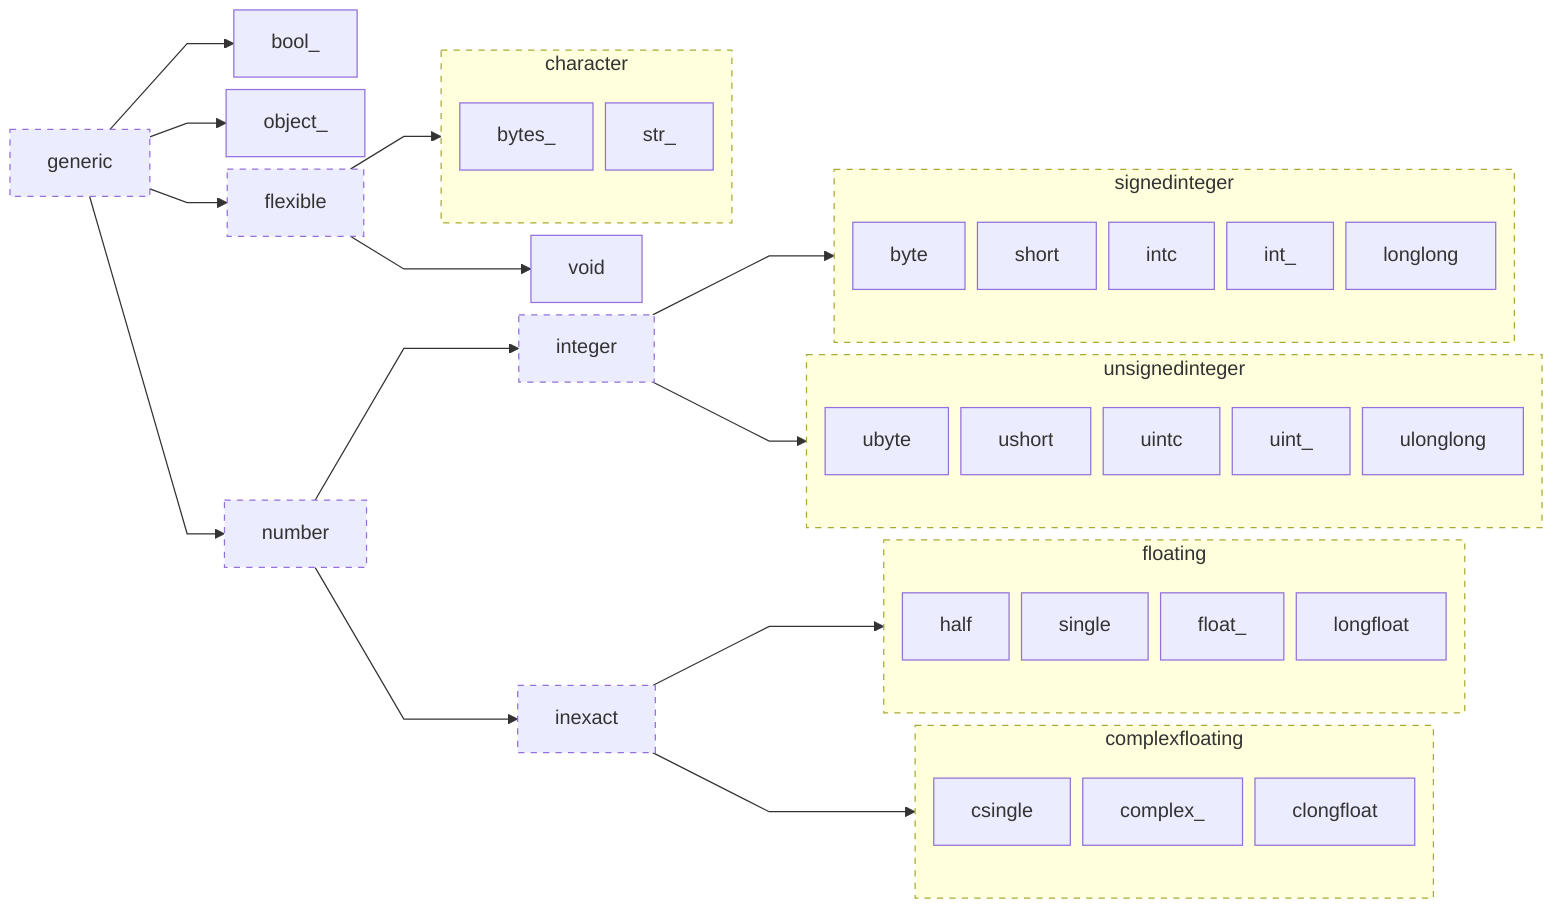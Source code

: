 %%{ init: { 'flowchart': {'curve': 'linear', 'nodeSpacing': 10, 'rankSpacing': 60} }}%%

flowchart LR

    A[generic] --> B[bool_]
    A[generic] --> C[object_]
    A[generic] --> D[number]
    A[generic] --> E[flexible]

    subgraph character
        direction TB
        bytes_
        str_
    end

    subgraph signedinteger
        direction TB
        byte
        short
        intc
        int_
        longlong
    end

    subgraph unsignedinteger
        direction TB
        ubyte
        ushort
        uintc
        uint_
        ulonglong
    end

    subgraph floating
        direction TB
        half
        single
        float_
        longfloat
    end

    subgraph complexfloating
        direction TB
        csingle
        complex_
        clongfloat
    end

    E --> void
    E --> character
    D --> D1[integer]
    D --> D2[inexact]
    D1 --> signedinteger
    D1 --> unsignedinteger
    D2 --> floating
    D2 --> complexfloating


    style A stroke-dasharray: 5 5
    style D stroke-dasharray: 5 5
    style E stroke-dasharray: 5 5
    style D1 stroke-dasharray: 5 5
    style D2 stroke-dasharray: 5 5
    style character stroke-dasharray: 5 5
    style signedinteger stroke-dasharray: 5 5
    style unsignedinteger stroke-dasharray: 5 5
    style floating stroke-dasharray: 5 5
    style complexfloating stroke-dasharray: 5 5